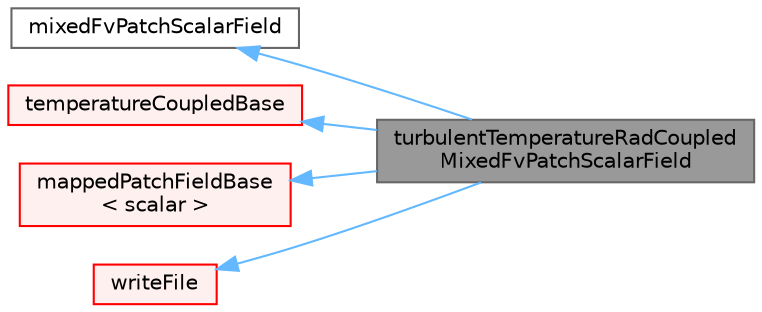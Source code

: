 digraph "turbulentTemperatureRadCoupledMixedFvPatchScalarField"
{
 // LATEX_PDF_SIZE
  bgcolor="transparent";
  edge [fontname=Helvetica,fontsize=10,labelfontname=Helvetica,labelfontsize=10];
  node [fontname=Helvetica,fontsize=10,shape=box,height=0.2,width=0.4];
  rankdir="LR";
  Node1 [id="Node000001",label="turbulentTemperatureRadCoupled\lMixedFvPatchScalarField",height=0.2,width=0.4,color="gray40", fillcolor="grey60", style="filled", fontcolor="black",tooltip="Mixed boundary condition for temperature and radiation heat transfer, suitable for multiregion cases...."];
  Node2 -> Node1 [id="edge1_Node000001_Node000002",dir="back",color="steelblue1",style="solid",tooltip=" "];
  Node2 [id="Node000002",label="mixedFvPatchScalarField",height=0.2,width=0.4,color="gray40", fillcolor="white", style="filled",tooltip=" "];
  Node3 -> Node1 [id="edge2_Node000001_Node000003",dir="back",color="steelblue1",style="solid",tooltip=" "];
  Node3 [id="Node000003",label="temperatureCoupledBase",height=0.2,width=0.4,color="red", fillcolor="#FFF0F0", style="filled",URL="$classFoam_1_1temperatureCoupledBase.html",tooltip="Common functions used in temperature coupled boundaries."];
  Node12 -> Node1 [id="edge3_Node000001_Node000012",dir="back",color="steelblue1",style="solid",tooltip=" "];
  Node12 [id="Node000012",label="mappedPatchFieldBase\l\< scalar \>",height=0.2,width=0.4,color="red", fillcolor="#FFF0F0", style="filled",URL="$classFoam_1_1mappedPatchFieldBase.html",tooltip=" "];
  Node53 -> Node1 [id="edge4_Node000001_Node000053",dir="back",color="steelblue1",style="solid",tooltip=" "];
  Node53 [id="Node000053",label="writeFile",height=0.2,width=0.4,color="red", fillcolor="#FFF0F0", style="filled",URL="$classFoam_1_1functionObjects_1_1writeFile.html",tooltip="Base class for writing single files from the function objects."];
}
